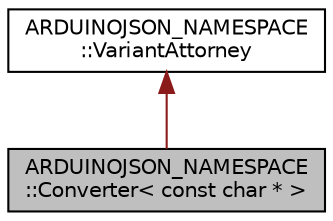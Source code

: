 digraph "ARDUINOJSON_NAMESPACE::Converter&lt; const char * &gt;"
{
 // LATEX_PDF_SIZE
  edge [fontname="Helvetica",fontsize="10",labelfontname="Helvetica",labelfontsize="10"];
  node [fontname="Helvetica",fontsize="10",shape=record];
  Node1 [label="ARDUINOJSON_NAMESPACE\l::Converter\< const char * \>",height=0.2,width=0.4,color="black", fillcolor="grey75", style="filled", fontcolor="black",tooltip=" "];
  Node2 -> Node1 [dir="back",color="firebrick4",fontsize="10",style="solid"];
  Node2 [label="ARDUINOJSON_NAMESPACE\l::VariantAttorney",height=0.2,width=0.4,color="black", fillcolor="white", style="filled",URL="$classARDUINOJSON__NAMESPACE_1_1VariantAttorney.html",tooltip=" "];
}

